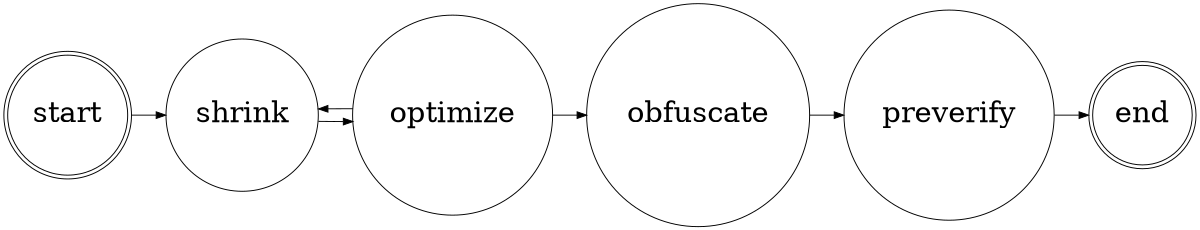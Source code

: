 digraph proguard_state_machine {
	rankdir=LR;
	size="8,5"
	node [shape = doublecircle, fontsize=30]; start end;
	node [shape = circle, fontsize=30];
  start -> shrink;
  shrink -> optimize;
  optimize -> shrink;
  optimize -> obfuscate;
  obfuscate -> preverify;
  preverify -> end
}